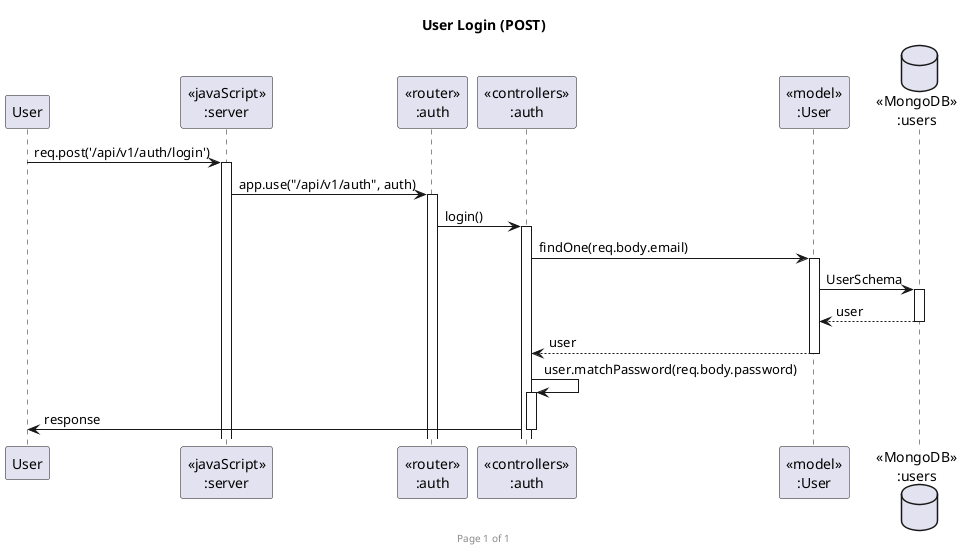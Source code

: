@startuml User Login (POST)

footer Page %page% of %lastpage%
title "User Login (POST)"

participant "User" as client
participant "<<javaScript>>\n:server" as server
participant "<<router>>\n:auth" as routerAuth
participant "<<controllers>>\n:auth" as controllerAuth
participant "<<model>>\n:User" as modelHospital
database "<<MongoDB>>\n:users" as UserDatabase

client->server ++:req.post('/api/v1/auth/login')
server->routerAuth ++:app.use("/api/v1/auth", auth)
routerAuth -> controllerAuth ++:login()
controllerAuth->modelHospital ++:findOne(req.body.email)
modelHospital ->UserDatabase ++: UserSchema
UserDatabase --> modelHospital --: user
controllerAuth <-- modelHospital --:user
controllerAuth -> controllerAuth ++: user.matchPassword(req.body.password)
controllerAuth->client --:response

@enduml
